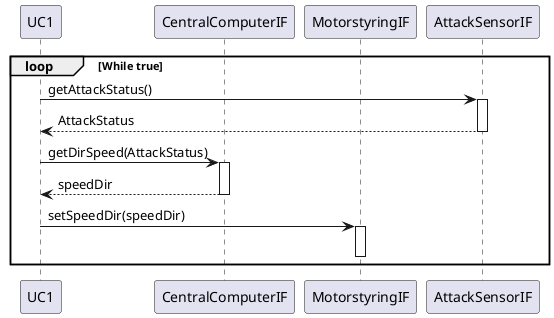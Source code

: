 @startuml

participant UC1
participant CentralComputerIF
participant MotorstyringIF
participant AttackSensorIF

'Punkt 3'
loop While true
        UC1 -> AttackSensorIF: getAttackStatus()
        activate AttackSensorIF
        AttackSensorIF --> UC1: AttackStatus
        deactivate AttackSensorIF
        UC1 -> CentralComputerIF : getDirSpeed(AttackStatus)
        activate CentralComputerIF
        CentralComputerIF --> UC1: speedDir
        deactivate CentralComputerIF
        UC1 -> MotorstyringIF: setSpeedDir(speedDir)
        activate MotorstyringIF
        deactivate MotorstyringIF
end loop 

@enduml